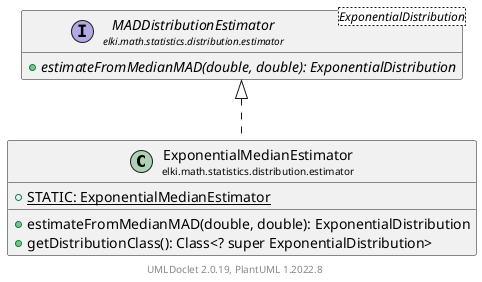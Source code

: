 @startuml
    remove .*\.(Instance|Par|Parameterizer|Factory)$
    set namespaceSeparator none
    hide empty fields
    hide empty methods

    class "<size:14>ExponentialMedianEstimator\n<size:10>elki.math.statistics.distribution.estimator" as elki.math.statistics.distribution.estimator.ExponentialMedianEstimator [[ExponentialMedianEstimator.html]] {
        {static} +STATIC: ExponentialMedianEstimator
        +estimateFromMedianMAD(double, double): ExponentialDistribution
        +getDistributionClass(): Class<? super ExponentialDistribution>
    }

    interface "<size:14>MADDistributionEstimator\n<size:10>elki.math.statistics.distribution.estimator" as elki.math.statistics.distribution.estimator.MADDistributionEstimator<ExponentialDistribution> [[MADDistributionEstimator.html]] {
        {abstract} +estimateFromMedianMAD(double, double): ExponentialDistribution
    }
    class "<size:14>ExponentialMedianEstimator.Par\n<size:10>elki.math.statistics.distribution.estimator" as elki.math.statistics.distribution.estimator.ExponentialMedianEstimator.Par [[ExponentialMedianEstimator.Par.html]]

    elki.math.statistics.distribution.estimator.MADDistributionEstimator <|.. elki.math.statistics.distribution.estimator.ExponentialMedianEstimator
    elki.math.statistics.distribution.estimator.ExponentialMedianEstimator +-- elki.math.statistics.distribution.estimator.ExponentialMedianEstimator.Par

    center footer UMLDoclet 2.0.19, PlantUML 1.2022.8
@enduml
